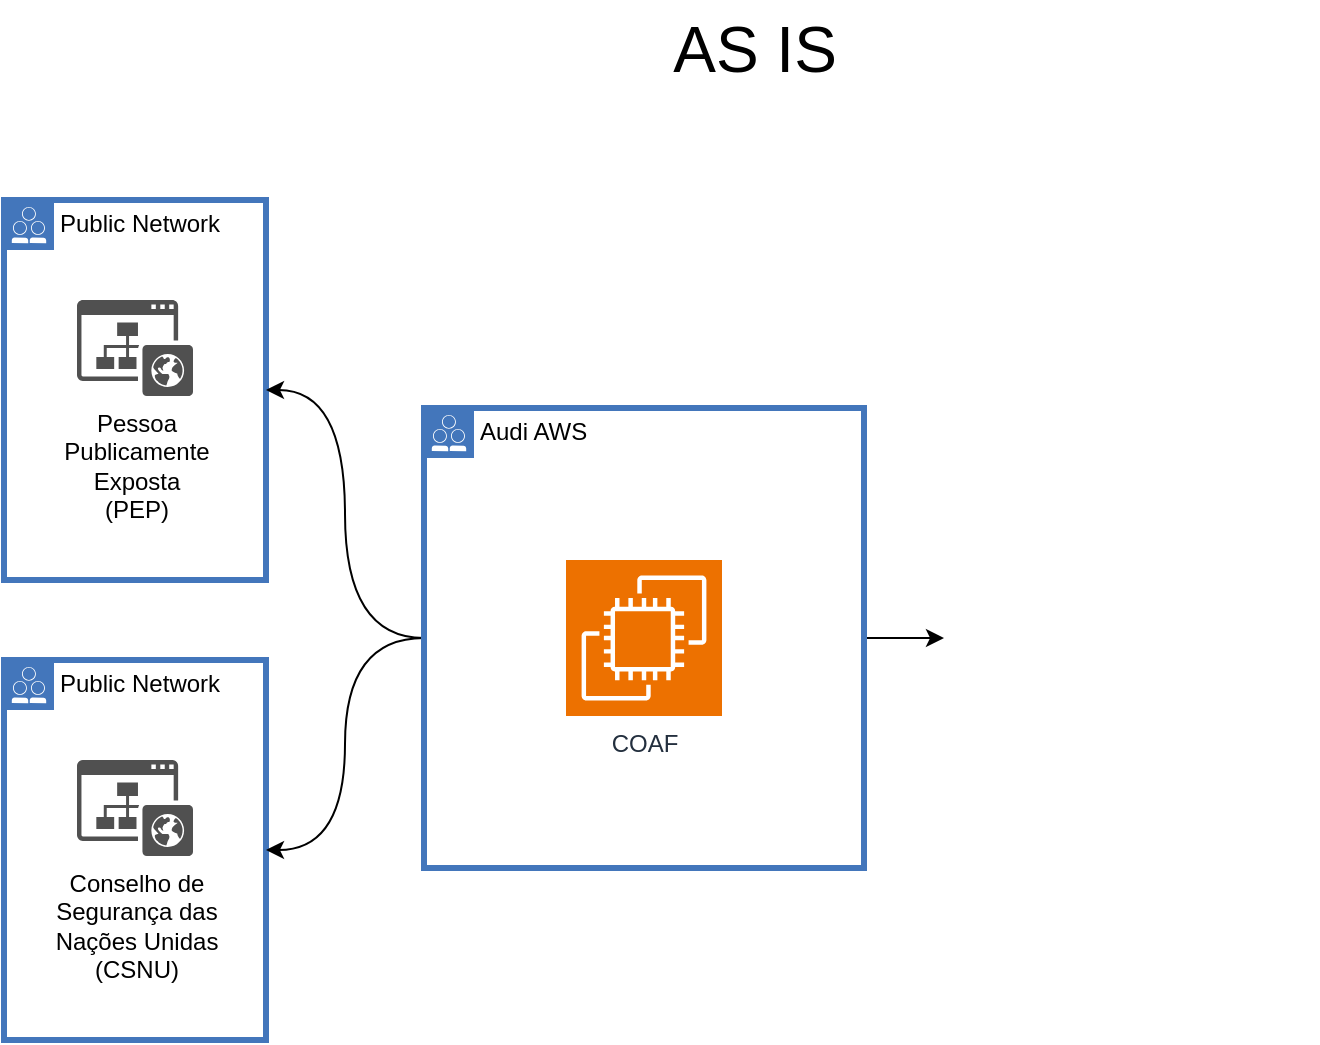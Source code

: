 <mxfile version="24.7.5" pages="3">
  <diagram name="AS-IS" id="2HpxoxRsGkd6p0IhE_HD">
    <mxGraphModel dx="2060" dy="1107" grid="1" gridSize="10" guides="1" tooltips="1" connect="1" arrows="1" fold="1" page="1" pageScale="1" pageWidth="1169" pageHeight="827" math="0" shadow="0">
      <root>
        <mxCell id="WFC3QxJYD73TDG-Ey-xm-0" />
        <mxCell id="WFC3QxJYD73TDG-Ey-xm-1" parent="WFC3QxJYD73TDG-Ey-xm-0" />
        <mxCell id="WFC3QxJYD73TDG-Ey-xm-21" value="AS IS" style="text;html=1;align=center;verticalAlign=middle;resizable=0;points=[];autosize=1;strokeColor=none;fillColor=none;fontSize=32;fontStyle=0" parent="WFC3QxJYD73TDG-Ey-xm-1" vertex="1">
          <mxGeometry x="550" y="90" width="110" height="50" as="geometry" />
        </mxCell>
        <mxCell id="aAS_ju8baq9Ev3D-4uMi-0" value="Public Network" style="shape=mxgraph.ibm.box;prType=public;fontStyle=0;verticalAlign=top;align=left;spacingLeft=32;spacingTop=4;fillColor=none;rounded=0;whiteSpace=wrap;html=1;strokeColor=#4376BB;strokeWidth=3;dashed=0;container=1;spacing=-4;collapsible=0;expand=0;recursiveResize=0;" vertex="1" parent="WFC3QxJYD73TDG-Ey-xm-1">
          <mxGeometry x="230" y="190" width="131" height="190" as="geometry" />
        </mxCell>
        <mxCell id="aAS_ju8baq9Ev3D-4uMi-1" value="Pessoa&lt;br&gt;Publicamente&lt;br&gt;Exposta&lt;br&gt;(PEP)" style="sketch=0;pointerEvents=1;shadow=0;dashed=0;html=1;strokeColor=none;fillColor=#505050;labelPosition=center;verticalLabelPosition=bottom;verticalAlign=top;outlineConnect=0;align=center;shape=mxgraph.office.sites.website_public;" vertex="1" parent="aAS_ju8baq9Ev3D-4uMi-0">
          <mxGeometry x="36.5" y="50" width="58" height="48" as="geometry" />
        </mxCell>
        <mxCell id="aAS_ju8baq9Ev3D-4uMi-2" value="Public Network" style="shape=mxgraph.ibm.box;prType=public;fontStyle=0;verticalAlign=top;align=left;spacingLeft=32;spacingTop=4;fillColor=none;rounded=0;whiteSpace=wrap;html=1;strokeColor=#4376BB;strokeWidth=3;dashed=0;container=1;spacing=-4;collapsible=0;expand=0;recursiveResize=0;" vertex="1" parent="WFC3QxJYD73TDG-Ey-xm-1">
          <mxGeometry x="230" y="420" width="131" height="190" as="geometry" />
        </mxCell>
        <mxCell id="aAS_ju8baq9Ev3D-4uMi-3" value="Conselho de &lt;br&gt;Segurança das &lt;br&gt;Nações Unidas &lt;br&gt;(CSNU)" style="sketch=0;pointerEvents=1;shadow=0;dashed=0;html=1;strokeColor=none;fillColor=#505050;labelPosition=center;verticalLabelPosition=bottom;verticalAlign=top;outlineConnect=0;align=center;shape=mxgraph.office.sites.website_public;" vertex="1" parent="aAS_ju8baq9Ev3D-4uMi-2">
          <mxGeometry x="36.5" y="50" width="58" height="48" as="geometry" />
        </mxCell>
        <mxCell id="YPAmNo3UV16ovu7uuCgk-0" value="" style="shape=image;verticalLabelPosition=bottom;labelBackgroundColor=default;verticalAlign=top;aspect=fixed;imageAspect=0;image=https://mlohrktvfr9b.i.optimole.com/cb:fnc3.166/w:auto/h:auto/q:90/f:best/https://www.nerdstickers.com.br/wp-content/uploads/2022/10/products-1359-Salesforce-01.png;" vertex="1" parent="WFC3QxJYD73TDG-Ey-xm-1">
          <mxGeometry x="700" y="315.5" width="187" height="187" as="geometry" />
        </mxCell>
        <mxCell id="kHnr06CxskfMWsUGrp0B-11" style="edgeStyle=orthogonalEdgeStyle;curved=1;rounded=0;orthogonalLoop=1;jettySize=auto;html=1;" edge="1" parent="WFC3QxJYD73TDG-Ey-xm-1" source="kHnr06CxskfMWsUGrp0B-0" target="YPAmNo3UV16ovu7uuCgk-0">
          <mxGeometry relative="1" as="geometry" />
        </mxCell>
        <mxCell id="kHnr06CxskfMWsUGrp0B-12" style="edgeStyle=orthogonalEdgeStyle;curved=1;rounded=0;orthogonalLoop=1;jettySize=auto;html=1;" edge="1" parent="WFC3QxJYD73TDG-Ey-xm-1" source="kHnr06CxskfMWsUGrp0B-0" target="aAS_ju8baq9Ev3D-4uMi-0">
          <mxGeometry relative="1" as="geometry" />
        </mxCell>
        <mxCell id="kHnr06CxskfMWsUGrp0B-13" style="edgeStyle=orthogonalEdgeStyle;curved=1;rounded=0;orthogonalLoop=1;jettySize=auto;html=1;" edge="1" parent="WFC3QxJYD73TDG-Ey-xm-1" source="kHnr06CxskfMWsUGrp0B-0" target="aAS_ju8baq9Ev3D-4uMi-2">
          <mxGeometry relative="1" as="geometry" />
        </mxCell>
        <mxCell id="kHnr06CxskfMWsUGrp0B-0" value="Audi AWS" style="shape=mxgraph.ibm.box;prType=public;fontStyle=0;verticalAlign=top;align=left;spacingLeft=32;spacingTop=4;fillColor=none;rounded=0;whiteSpace=wrap;html=1;strokeColor=#4376BB;strokeWidth=3;dashed=0;container=1;spacing=-4;collapsible=0;expand=0;recursiveResize=0;" vertex="1" parent="WFC3QxJYD73TDG-Ey-xm-1">
          <mxGeometry x="440" y="294" width="220" height="230" as="geometry" />
        </mxCell>
        <mxCell id="kHnr06CxskfMWsUGrp0B-10" value="COAF" style="sketch=0;points=[[0,0,0],[0.25,0,0],[0.5,0,0],[0.75,0,0],[1,0,0],[0,1,0],[0.25,1,0],[0.5,1,0],[0.75,1,0],[1,1,0],[0,0.25,0],[0,0.5,0],[0,0.75,0],[1,0.25,0],[1,0.5,0],[1,0.75,0]];outlineConnect=0;fontColor=#232F3E;fillColor=#ED7100;strokeColor=#ffffff;dashed=0;verticalLabelPosition=bottom;verticalAlign=top;align=center;html=1;fontSize=12;fontStyle=0;aspect=fixed;shape=mxgraph.aws4.resourceIcon;resIcon=mxgraph.aws4.ec2;" vertex="1" parent="kHnr06CxskfMWsUGrp0B-0">
          <mxGeometry x="71" y="76" width="78" height="78" as="geometry" />
        </mxCell>
      </root>
    </mxGraphModel>
  </diagram>
  <diagram name="TO-BE" id="-Vgco-XB8DVjGrvwzShZ">
    <mxGraphModel dx="2060" dy="1107" grid="1" gridSize="10" guides="1" tooltips="1" connect="1" arrows="1" fold="1" page="1" pageScale="1" pageWidth="1169" pageHeight="827" math="0" shadow="0">
      <root>
        <mxCell id="0" />
        <mxCell id="1" parent="0" />
        <mxCell id="Ze5r0wGW6DJFezeRPcf4-6" value="" style="shape=image;verticalLabelPosition=bottom;labelBackgroundColor=default;verticalAlign=top;aspect=fixed;imageAspect=0;image=https://www.nodejsera.com/library/assets/img/ga.png;" parent="1" vertex="1">
          <mxGeometry x="135.87" y="690" width="362" height="120" as="geometry" />
        </mxCell>
        <mxCell id="Ze5r0wGW6DJFezeRPcf4-7" value="Public Network" style="shape=mxgraph.ibm.box;prType=public;fontStyle=0;verticalAlign=top;align=left;spacingLeft=32;spacingTop=4;fillColor=none;rounded=0;whiteSpace=wrap;html=1;strokeColor=#4376BB;strokeWidth=3;dashed=0;container=1;spacing=-4;collapsible=0;expand=0;recursiveResize=0;" parent="1" vertex="1">
          <mxGeometry x="166.5" y="210" width="131" height="190" as="geometry" />
        </mxCell>
        <mxCell id="Ze5r0wGW6DJFezeRPcf4-2" value="Pessoa&lt;br&gt;Publicamente&lt;br&gt;Exposta&lt;br&gt;(PEP)" style="sketch=0;pointerEvents=1;shadow=0;dashed=0;html=1;strokeColor=none;fillColor=#505050;labelPosition=center;verticalLabelPosition=bottom;verticalAlign=top;outlineConnect=0;align=center;shape=mxgraph.office.sites.website_public;" parent="Ze5r0wGW6DJFezeRPcf4-7" vertex="1">
          <mxGeometry x="36.5" y="50" width="58" height="48" as="geometry" />
        </mxCell>
        <mxCell id="Ze5r0wGW6DJFezeRPcf4-8" value="Public Network" style="shape=mxgraph.ibm.box;prType=public;fontStyle=0;verticalAlign=top;align=left;spacingLeft=32;spacingTop=4;fillColor=none;rounded=0;whiteSpace=wrap;html=1;strokeColor=#4376BB;strokeWidth=3;dashed=0;container=1;spacing=-4;collapsible=0;expand=0;recursiveResize=0;" parent="1" vertex="1">
          <mxGeometry x="166.5" y="440" width="131" height="190" as="geometry" />
        </mxCell>
        <mxCell id="Ze5r0wGW6DJFezeRPcf4-3" value="Conselho de &lt;br&gt;Segurança das &lt;br&gt;Nações Unidas &lt;br&gt;(CSNU)" style="sketch=0;pointerEvents=1;shadow=0;dashed=0;html=1;strokeColor=none;fillColor=#505050;labelPosition=center;verticalLabelPosition=bottom;verticalAlign=top;outlineConnect=0;align=center;shape=mxgraph.office.sites.website_public;" parent="Ze5r0wGW6DJFezeRPcf4-8" vertex="1">
          <mxGeometry x="36.5" y="50" width="58" height="48" as="geometry" />
        </mxCell>
        <mxCell id="Ze5r0wGW6DJFezeRPcf4-10" value="Github Enterprise" style="shape=mxgraph.ibm.box;prType=public;fontStyle=0;verticalAlign=top;align=left;spacingLeft=32;spacingTop=4;fillColor=none;rounded=0;whiteSpace=wrap;html=1;strokeColor=#4376BB;strokeWidth=3;dashed=0;container=1;spacing=-4;collapsible=0;expand=0;recursiveResize=0;" parent="1" vertex="1">
          <mxGeometry x="356.5" y="211" width="430" height="419" as="geometry" />
        </mxCell>
        <mxCell id="Ze5r0wGW6DJFezeRPcf4-17" style="edgeStyle=orthogonalEdgeStyle;rounded=0;orthogonalLoop=1;jettySize=auto;html=1;" parent="Ze5r0wGW6DJFezeRPcf4-10" source="Ze5r0wGW6DJFezeRPcf4-4" target="Ze5r0wGW6DJFezeRPcf4-15" edge="1">
          <mxGeometry relative="1" as="geometry" />
        </mxCell>
        <mxCell id="Ze5r0wGW6DJFezeRPcf4-4" value="Download PEP" style="shape=image;verticalLabelPosition=bottom;labelBackgroundColor=default;verticalAlign=top;aspect=fixed;imageAspect=0;image=https://cdn.prod.website-files.com/6203daf47137054c031fa0e6/63306942721a28becf0ded7a_github-actions.svg;" parent="Ze5r0wGW6DJFezeRPcf4-10" vertex="1">
          <mxGeometry x="40" y="43" width="76" height="76" as="geometry" />
        </mxCell>
        <mxCell id="Ze5r0wGW6DJFezeRPcf4-18" style="edgeStyle=orthogonalEdgeStyle;rounded=0;orthogonalLoop=1;jettySize=auto;html=1;" parent="Ze5r0wGW6DJFezeRPcf4-10" source="Ze5r0wGW6DJFezeRPcf4-12" target="Ze5r0wGW6DJFezeRPcf4-16" edge="1">
          <mxGeometry relative="1" as="geometry" />
        </mxCell>
        <mxCell id="Ze5r0wGW6DJFezeRPcf4-12" value="Download CSNU" style="shape=image;verticalLabelPosition=bottom;labelBackgroundColor=default;verticalAlign=top;aspect=fixed;imageAspect=0;image=https://cdn.prod.website-files.com/6203daf47137054c031fa0e6/63306942721a28becf0ded7a_github-actions.svg;" parent="Ze5r0wGW6DJFezeRPcf4-10" vertex="1">
          <mxGeometry x="40" y="265" width="76" height="76" as="geometry" />
        </mxCell>
        <mxCell id="Ze5r0wGW6DJFezeRPcf4-20" style="edgeStyle=orthogonalEdgeStyle;rounded=0;orthogonalLoop=1;jettySize=auto;html=1;" parent="Ze5r0wGW6DJFezeRPcf4-10" source="Ze5r0wGW6DJFezeRPcf4-15" target="Ze5r0wGW6DJFezeRPcf4-19" edge="1">
          <mxGeometry relative="1" as="geometry" />
        </mxCell>
        <mxCell id="Ze5r0wGW6DJFezeRPcf4-15" value="Prepara Data PEP" style="shape=image;verticalLabelPosition=bottom;labelBackgroundColor=default;verticalAlign=top;aspect=fixed;imageAspect=0;image=https://cdn.prod.website-files.com/6203daf47137054c031fa0e6/63306942721a28becf0ded7a_github-actions.svg;" parent="Ze5r0wGW6DJFezeRPcf4-10" vertex="1">
          <mxGeometry x="190" y="43" width="76" height="76" as="geometry" />
        </mxCell>
        <mxCell id="Ze5r0wGW6DJFezeRPcf4-21" style="edgeStyle=orthogonalEdgeStyle;rounded=0;orthogonalLoop=1;jettySize=auto;html=1;" parent="Ze5r0wGW6DJFezeRPcf4-10" source="Ze5r0wGW6DJFezeRPcf4-16" target="Ze5r0wGW6DJFezeRPcf4-19" edge="1">
          <mxGeometry relative="1" as="geometry" />
        </mxCell>
        <mxCell id="Ze5r0wGW6DJFezeRPcf4-16" value="Prepara Data CSNU" style="shape=image;verticalLabelPosition=bottom;labelBackgroundColor=default;verticalAlign=top;aspect=fixed;imageAspect=0;image=https://cdn.prod.website-files.com/6203daf47137054c031fa0e6/63306942721a28becf0ded7a_github-actions.svg;" parent="Ze5r0wGW6DJFezeRPcf4-10" vertex="1">
          <mxGeometry x="190" y="265" width="76" height="76" as="geometry" />
        </mxCell>
        <mxCell id="Ze5r0wGW6DJFezeRPcf4-19" value="Upinsert&#xa;SF" style="shape=image;verticalLabelPosition=bottom;labelBackgroundColor=default;verticalAlign=top;aspect=fixed;imageAspect=0;image=https://cdn.prod.website-files.com/6203daf47137054c031fa0e6/63306942721a28becf0ded7a_github-actions.svg;" parent="Ze5r0wGW6DJFezeRPcf4-10" vertex="1">
          <mxGeometry x="307" y="155" width="76" height="76" as="geometry" />
        </mxCell>
        <mxCell id="Ze5r0wGW6DJFezeRPcf4-13" style="edgeStyle=orthogonalEdgeStyle;rounded=0;orthogonalLoop=1;jettySize=auto;html=1;entryX=1;entryY=0.432;entryDx=0;entryDy=0;entryPerimeter=0;" parent="1" source="Ze5r0wGW6DJFezeRPcf4-4" target="Ze5r0wGW6DJFezeRPcf4-7" edge="1">
          <mxGeometry relative="1" as="geometry" />
        </mxCell>
        <mxCell id="Ze5r0wGW6DJFezeRPcf4-14" style="edgeStyle=orthogonalEdgeStyle;rounded=0;orthogonalLoop=1;jettySize=auto;html=1;entryX=1.015;entryY=0.389;entryDx=0;entryDy=0;entryPerimeter=0;" parent="1" source="Ze5r0wGW6DJFezeRPcf4-12" target="Ze5r0wGW6DJFezeRPcf4-8" edge="1">
          <mxGeometry relative="1" as="geometry" />
        </mxCell>
        <mxCell id="Ze5r0wGW6DJFezeRPcf4-24" value="" style="shape=image;verticalLabelPosition=bottom;labelBackgroundColor=default;verticalAlign=top;aspect=fixed;imageAspect=0;image=https://mlohrktvfr9b.i.optimole.com/cb:fnc3.166/w:auto/h:auto/q:90/f:best/https://www.nerdstickers.com.br/wp-content/uploads/2022/10/products-1359-Salesforce-01.png;" parent="1" vertex="1">
          <mxGeometry x="856.5" y="310" width="187" height="187" as="geometry" />
        </mxCell>
        <mxCell id="gxDCbjF_Y-QUrPPdqp1H-1" style="edgeStyle=orthogonalEdgeStyle;rounded=0;orthogonalLoop=1;jettySize=auto;html=1;" parent="1" source="Ze5r0wGW6DJFezeRPcf4-19" target="Ze5r0wGW6DJFezeRPcf4-24" edge="1">
          <mxGeometry relative="1" as="geometry" />
        </mxCell>
        <mxCell id="gxDCbjF_Y-QUrPPdqp1H-2" value="CARGA PERIÓDICA PEP/CSNU" style="text;html=1;align=center;verticalAlign=middle;resizable=0;points=[];autosize=1;strokeColor=none;fillColor=none;fontSize=32;fontStyle=0" parent="1" vertex="1">
          <mxGeometry x="360" y="90" width="490" height="50" as="geometry" />
        </mxCell>
        <mxCell id="gxDCbjF_Y-QUrPPdqp1H-3" value="" style="shape=image;verticalLabelPosition=bottom;labelBackgroundColor=default;verticalAlign=top;aspect=fixed;imageAspect=0;image=https://dbmstools.com/images/dbms/apache-parquet.png;" parent="1" vertex="1">
          <mxGeometry x="465.87" y="719.38" width="183.75" height="61.25" as="geometry" />
        </mxCell>
        <mxCell id="gxDCbjF_Y-QUrPPdqp1H-4" value="" style="shape=image;verticalLabelPosition=bottom;labelBackgroundColor=default;verticalAlign=top;aspect=fixed;imageAspect=0;image=https://logos-world.net/wp-content/uploads/2021/10/Python-Logo.png;" parent="1" vertex="1">
          <mxGeometry x="675.87" y="703.75" width="164.44" height="92.5" as="geometry" />
        </mxCell>
        <mxCell id="gxDCbjF_Y-QUrPPdqp1H-5" value="" style="shape=image;verticalLabelPosition=bottom;labelBackgroundColor=default;verticalAlign=top;aspect=fixed;imageAspect=0;image=https://itechnasik.com/wp-content/uploads/2019/04/course-selenium.png;" parent="1" vertex="1">
          <mxGeometry x="865.87" y="710" width="141.26" height="70.63" as="geometry" />
        </mxCell>
      </root>
    </mxGraphModel>
  </diagram>
  <diagram id="hMltOX1tGBU2uPLuuRwF" name="Página-2">
    <mxGraphModel dx="3229" dy="1107" grid="1" gridSize="10" guides="1" tooltips="1" connect="1" arrows="1" fold="1" page="1" pageScale="1" pageWidth="1169" pageHeight="827" math="0" shadow="0">
      <root>
        <mxCell id="0" />
        <mxCell id="1" parent="0" />
        <mxCell id="9776Owe-qZh4GDY7UQk9-2" value="&lt;font style=&quot;font-size: 15px;&quot;&gt;SEGURANÇA&lt;/font&gt;&lt;div style=&quot;font-size: 15px;&quot;&gt;&lt;br style=&quot;font-size: 15px;&quot;&gt;&lt;/div&gt;&lt;div style=&quot;font-size: 15px;&quot;&gt;&lt;ul style=&quot;font-size: 15px;&quot;&gt;&lt;li style=&quot;font-size: 15px;&quot;&gt;&lt;span style=&quot;font-size: 15px;&quot;&gt;Atualização automatica&lt;/span&gt;&lt;/li&gt;&lt;li style=&quot;font-size: 15px;&quot;&gt;&lt;span style=&quot;font-size: 15px;&quot;&gt;Vulnerabilidade reduzida&lt;/span&gt;&lt;/li&gt;&lt;/ul&gt;&lt;/div&gt;" style="ellipse;whiteSpace=wrap;html=1;align=center;fontSize=15;" parent="1" vertex="1">
          <mxGeometry x="-270" y="120" width="310" height="160" as="geometry" />
        </mxCell>
        <mxCell id="9776Owe-qZh4GDY7UQk9-3" value="&lt;font style=&quot;font-size: 15px;&quot;&gt;FINANCEIRO&lt;/font&gt;&lt;div style=&quot;font-size: 15px;&quot;&gt;&lt;br style=&quot;font-size: 15px;&quot;&gt;&lt;/div&gt;&lt;div style=&quot;font-size: 15px;&quot;&gt;&lt;ul style=&quot;font-size: 15px;&quot;&gt;&lt;li style=&quot;font-size: 15px;&quot;&gt;&lt;span style=&quot;font-size: 15px;&quot;&gt;Custo de execução ja previsto na licença Enterprise&lt;/span&gt;&lt;/li&gt;&lt;/ul&gt;&lt;/div&gt;" style="ellipse;whiteSpace=wrap;html=1;align=center;fontSize=15;" parent="1" vertex="1">
          <mxGeometry x="160" y="120" width="310" height="160" as="geometry" />
        </mxCell>
        <mxCell id="9776Owe-qZh4GDY7UQk9-4" value="&lt;font style=&quot;font-size: 15px;&quot;&gt;ARQUITETURA&lt;/font&gt;&lt;div style=&quot;font-size: 15px;&quot;&gt;&lt;br style=&quot;font-size: 15px;&quot;&gt;&lt;/div&gt;&lt;div style=&quot;font-size: 15px;&quot;&gt;&lt;ul style=&quot;font-size: 15px;&quot;&gt;&lt;li style=&quot;font-size: 15px;&quot;&gt;&lt;font style=&quot;font-size: 15px;&quot;&gt;Tecnologia atualizada&lt;/font&gt;&lt;/li&gt;&lt;/ul&gt;&lt;/div&gt;" style="ellipse;whiteSpace=wrap;html=1;align=center;fontSize=15;" parent="1" vertex="1">
          <mxGeometry x="-270" y="320" width="310" height="160" as="geometry" />
        </mxCell>
        <mxCell id="9776Owe-qZh4GDY7UQk9-5" value="&lt;font style=&quot;font-size: 15px;&quot;&gt;AUTOMAÇÃO&lt;/font&gt;&lt;div style=&quot;font-size: 15px;&quot;&gt;&lt;br style=&quot;font-size: 15px;&quot;&gt;&lt;/div&gt;&lt;div style=&quot;font-size: 15px;&quot;&gt;&lt;ul style=&quot;font-size: 15px;&quot;&gt;&lt;li style=&quot;font-size: 15px;&quot;&gt;Redução de falhas de execução&lt;/li&gt;&lt;li style=&quot;font-size: 15px;&quot;&gt;Precisão nas operações&lt;/li&gt;&lt;/ul&gt;&lt;/div&gt;" style="ellipse;whiteSpace=wrap;html=1;align=center;fontSize=15;" parent="1" vertex="1">
          <mxGeometry x="160" y="320" width="310" height="160" as="geometry" />
        </mxCell>
        <mxCell id="9776Owe-qZh4GDY7UQk9-6" value="&lt;font style=&quot;font-size: 15px;&quot;&gt;ESCALABILIDADE&lt;/font&gt;&lt;div style=&quot;font-size: 15px;&quot;&gt;&lt;br style=&quot;font-size: 15px;&quot;&gt;&lt;/div&gt;&lt;div style=&quot;font-size: 15px;&quot;&gt;&lt;ul style=&quot;font-size: 15px;&quot;&gt;&lt;li style=&quot;font-size: 15px;&quot;&gt;Facilidade de escala e adaptar o sistema caso seja necessário&lt;/li&gt;&lt;/ul&gt;&lt;/div&gt;" style="ellipse;whiteSpace=wrap;html=1;align=center;fontSize=15;" parent="1" vertex="1">
          <mxGeometry x="-270" y="520" width="310" height="160" as="geometry" />
        </mxCell>
        <mxCell id="9776Owe-qZh4GDY7UQk9-7" value="&lt;font style=&quot;font-size: 15px;&quot;&gt;MANUTENIBILIDADE&lt;/font&gt;&lt;div style=&quot;font-size: 15px;&quot;&gt;&lt;br style=&quot;font-size: 15px;&quot;&gt;&lt;/div&gt;&lt;div style=&quot;font-size: 15px;&quot;&gt;&lt;ul style=&quot;font-size: 15px;&quot;&gt;&lt;li style=&quot;font-size: 15px;&quot;&gt;Arquitetura estruturada&lt;/li&gt;&lt;li style=&quot;font-size: 15px;&quot;&gt;Facilidade de manutenção&lt;/li&gt;&lt;/ul&gt;&lt;/div&gt;" style="ellipse;whiteSpace=wrap;html=1;align=center;fontSize=15;" parent="1" vertex="1">
          <mxGeometry x="160" y="520" width="310" height="160" as="geometry" />
        </mxCell>
        <mxCell id="9776Owe-qZh4GDY7UQk9-8" value="&lt;font style=&quot;font-size: 15px;&quot;&gt;INTEGRACAO&lt;/font&gt;&lt;div style=&quot;font-size: 15px;&quot;&gt;&lt;br style=&quot;font-size: 15px;&quot;&gt;&lt;/div&gt;&lt;div style=&quot;font-size: 15px;&quot;&gt;&lt;ul style=&quot;font-size: 15px;&quot;&gt;&lt;li style=&quot;font-size: 15px;&quot;&gt;&lt;br style=&quot;font-size: 15px;&quot;&gt;&lt;/li&gt;&lt;/ul&gt;&lt;/div&gt;" style="ellipse;whiteSpace=wrap;html=1;align=center;fontSize=15;" parent="1" vertex="1">
          <mxGeometry x="-270" y="720" width="310" height="160" as="geometry" />
        </mxCell>
        <mxCell id="9776Owe-qZh4GDY7UQk9-9" value="&lt;font style=&quot;font-size: 15px;&quot;&gt;DESEMPENHO&lt;/font&gt;&lt;div style=&quot;font-size: 15px;&quot;&gt;&lt;br style=&quot;font-size: 15px;&quot;&gt;&lt;/div&gt;&lt;div style=&quot;font-size: 15px;&quot;&gt;&lt;ul style=&quot;font-size: 15px;&quot;&gt;&lt;li style=&quot;font-size: 15px;&quot;&gt;&lt;br style=&quot;font-size: 15px;&quot;&gt;&lt;/li&gt;&lt;/ul&gt;&lt;/div&gt;" style="ellipse;whiteSpace=wrap;html=1;align=center;fontSize=15;" parent="1" vertex="1">
          <mxGeometry x="160" y="720" width="310" height="160" as="geometry" />
        </mxCell>
        <mxCell id="9776Owe-qZh4GDY7UQk9-10" value="SEGURANÇA MAQUINA .NET" style="text;html=1;align=center;verticalAlign=middle;resizable=0;points=[];autosize=1;strokeColor=none;fillColor=none;fontSize=18;" parent="1" vertex="1">
          <mxGeometry x="785" y="183" width="270" height="40" as="geometry" />
        </mxCell>
        <mxCell id="9776Owe-qZh4GDY7UQk9-11" value="CUSTO DA MAQUINA ~ USD450 / ANO" style="text;html=1;align=center;verticalAlign=middle;resizable=0;points=[];autosize=1;strokeColor=none;fillColor=none;fontSize=18;" parent="1" vertex="1">
          <mxGeometry x="750" y="240" width="340" height="40" as="geometry" />
        </mxCell>
        <mxCell id="9776Owe-qZh4GDY7UQk9-12" value="LICENÇA GITHUB 50.000 MIN/MES" style="text;html=1;align=center;verticalAlign=middle;resizable=0;points=[];autosize=1;strokeColor=none;fillColor=none;fontSize=18;" parent="1" vertex="1">
          <mxGeometry x="760" y="300" width="320" height="40" as="geometry" />
        </mxCell>
      </root>
    </mxGraphModel>
  </diagram>
</mxfile>
